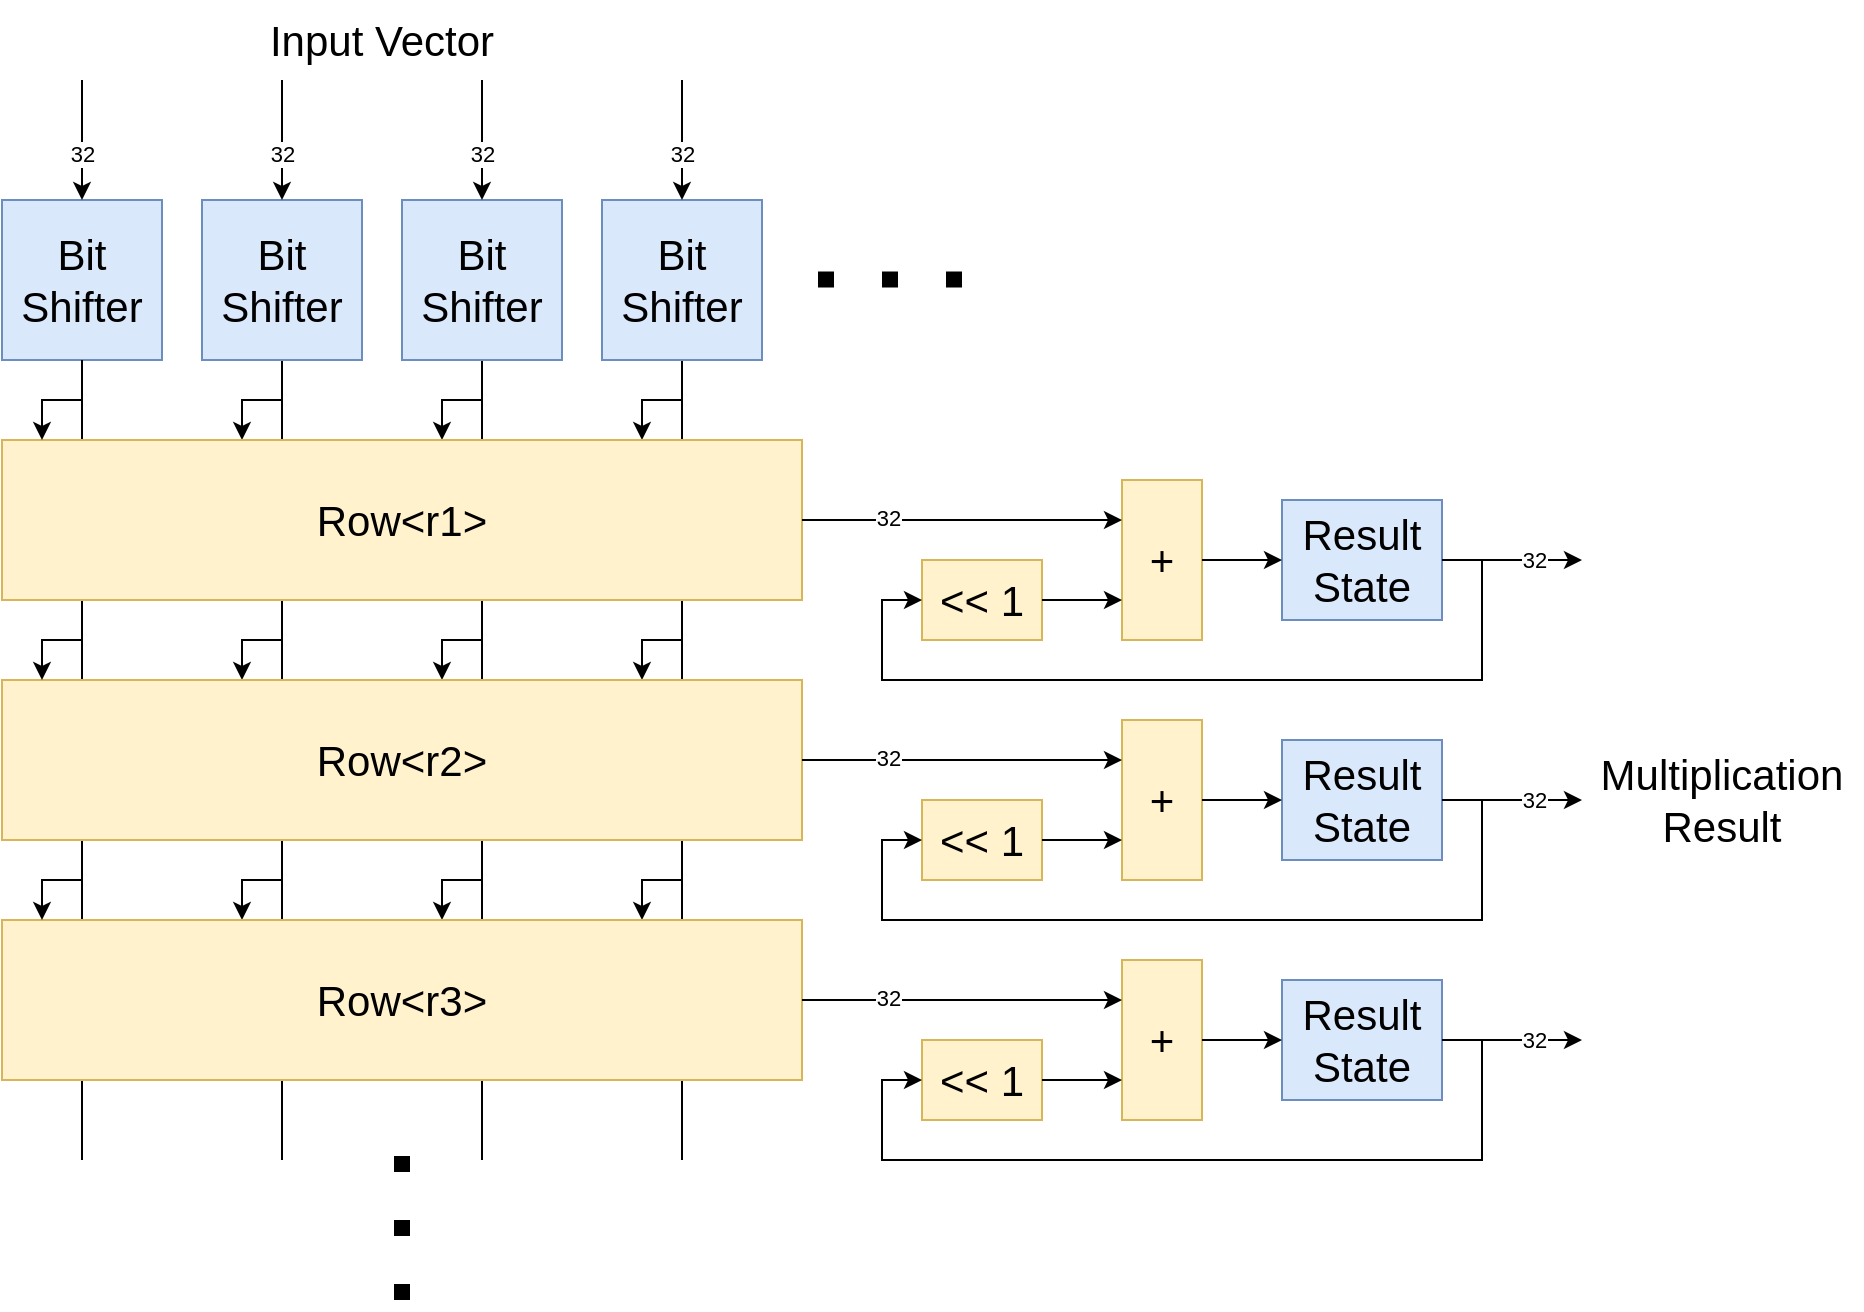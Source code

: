 <mxfile version="21.6.5" type="device">
  <diagram name="Page-1" id="RhwJ1dadL7hPx_7IoImD">
    <mxGraphModel dx="1672" dy="1733" grid="1" gridSize="10" guides="1" tooltips="1" connect="1" arrows="1" fold="1" page="1" pageScale="1" pageWidth="827" pageHeight="1169" math="0" shadow="0">
      <root>
        <mxCell id="0" />
        <mxCell id="1" parent="0" />
        <mxCell id="Fn3bjYXnJyrKRRT9dsfX-71" value="" style="endArrow=none;html=1;rounded=0;exitX=0.5;exitY=1;exitDx=0;exitDy=0;" parent="1" edge="1">
          <mxGeometry width="50" height="50" relative="1" as="geometry">
            <mxPoint x="200" y="300" as="sourcePoint" />
            <mxPoint x="200" y="700" as="targetPoint" />
          </mxGeometry>
        </mxCell>
        <mxCell id="Fn3bjYXnJyrKRRT9dsfX-72" value="" style="endArrow=none;html=1;rounded=0;exitX=0.5;exitY=1;exitDx=0;exitDy=0;" parent="1" edge="1">
          <mxGeometry width="50" height="50" relative="1" as="geometry">
            <mxPoint x="300" y="300" as="sourcePoint" />
            <mxPoint x="300" y="700" as="targetPoint" />
          </mxGeometry>
        </mxCell>
        <mxCell id="Fn3bjYXnJyrKRRT9dsfX-73" value="" style="endArrow=none;html=1;rounded=0;exitX=0.5;exitY=1;exitDx=0;exitDy=0;" parent="1" edge="1">
          <mxGeometry width="50" height="50" relative="1" as="geometry">
            <mxPoint x="400" y="300" as="sourcePoint" />
            <mxPoint x="400" y="700" as="targetPoint" />
          </mxGeometry>
        </mxCell>
        <mxCell id="Fn3bjYXnJyrKRRT9dsfX-37" value="+" style="rounded=0;whiteSpace=wrap;html=1;fontSize=21;fillColor=#fff2cc;strokeColor=#d6b656;" parent="1" vertex="1">
          <mxGeometry x="620" y="360" width="40" height="80" as="geometry" />
        </mxCell>
        <mxCell id="Fn3bjYXnJyrKRRT9dsfX-39" value="Result&lt;br style=&quot;font-size: 21px;&quot;&gt;State" style="rounded=0;whiteSpace=wrap;html=1;fontSize=21;fillColor=#dae8fc;strokeColor=#6c8ebf;" parent="1" vertex="1">
          <mxGeometry x="700" y="370" width="80" height="60" as="geometry" />
        </mxCell>
        <mxCell id="Fn3bjYXnJyrKRRT9dsfX-41" value="&amp;lt;&amp;lt; 1" style="rounded=0;whiteSpace=wrap;html=1;fontSize=21;fillColor=#fff2cc;strokeColor=#d6b656;" parent="1" vertex="1">
          <mxGeometry x="520" y="400" width="60" height="40" as="geometry" />
        </mxCell>
        <mxCell id="Fn3bjYXnJyrKRRT9dsfX-42" value="Bit&lt;br style=&quot;font-size: 21px;&quot;&gt;Shifter" style="rounded=0;whiteSpace=wrap;html=1;fontSize=21;fillColor=#dae8fc;strokeColor=#6c8ebf;" parent="1" vertex="1">
          <mxGeometry x="60" y="220" width="80" height="80" as="geometry" />
        </mxCell>
        <mxCell id="Fn3bjYXnJyrKRRT9dsfX-43" value="Bit&lt;br style=&quot;font-size: 21px;&quot;&gt;Shifter" style="rounded=0;whiteSpace=wrap;html=1;fontSize=21;fillColor=#dae8fc;strokeColor=#6c8ebf;" parent="1" vertex="1">
          <mxGeometry x="160" y="220" width="80" height="80" as="geometry" />
        </mxCell>
        <mxCell id="Fn3bjYXnJyrKRRT9dsfX-44" value="Bit&lt;br style=&quot;font-size: 21px;&quot;&gt;Shifter" style="rounded=0;whiteSpace=wrap;html=1;fontSize=21;fillColor=#dae8fc;strokeColor=#6c8ebf;" parent="1" vertex="1">
          <mxGeometry x="260" y="220" width="80" height="80" as="geometry" />
        </mxCell>
        <mxCell id="Fn3bjYXnJyrKRRT9dsfX-45" value="Bit&lt;br style=&quot;font-size: 21px;&quot;&gt;Shifter" style="rounded=0;whiteSpace=wrap;html=1;fontSize=21;fillColor=#dae8fc;strokeColor=#6c8ebf;" parent="1" vertex="1">
          <mxGeometry x="360" y="220" width="80" height="80" as="geometry" />
        </mxCell>
        <mxCell id="Fn3bjYXnJyrKRRT9dsfX-47" value="" style="endArrow=none;dashed=1;html=1;dashPattern=1 3;strokeWidth=8;rounded=0;fontSize=16;" parent="1" edge="1">
          <mxGeometry width="50" height="50" relative="1" as="geometry">
            <mxPoint x="540" y="259.71" as="sourcePoint" />
            <mxPoint x="460" y="259.71" as="targetPoint" />
          </mxGeometry>
        </mxCell>
        <mxCell id="Fn3bjYXnJyrKRRT9dsfX-48" value="" style="endArrow=none;html=1;rounded=0;exitX=0.5;exitY=1;exitDx=0;exitDy=0;" parent="1" source="Fn3bjYXnJyrKRRT9dsfX-42" edge="1">
          <mxGeometry width="50" height="50" relative="1" as="geometry">
            <mxPoint x="230" y="690" as="sourcePoint" />
            <mxPoint x="100" y="700" as="targetPoint" />
          </mxGeometry>
        </mxCell>
        <mxCell id="Fn3bjYXnJyrKRRT9dsfX-52" value="" style="endArrow=classic;html=1;rounded=0;entryX=0.042;entryY=0;entryDx=0;entryDy=0;entryPerimeter=0;" parent="1" edge="1">
          <mxGeometry width="50" height="50" relative="1" as="geometry">
            <mxPoint x="200" y="320" as="sourcePoint" />
            <mxPoint x="180" y="340" as="targetPoint" />
            <Array as="points">
              <mxPoint x="180" y="320" />
            </Array>
          </mxGeometry>
        </mxCell>
        <mxCell id="Fn3bjYXnJyrKRRT9dsfX-54" value="" style="endArrow=classic;html=1;rounded=0;entryX=0.042;entryY=0;entryDx=0;entryDy=0;entryPerimeter=0;" parent="1" edge="1">
          <mxGeometry width="50" height="50" relative="1" as="geometry">
            <mxPoint x="300" y="320" as="sourcePoint" />
            <mxPoint x="280" y="340" as="targetPoint" />
            <Array as="points">
              <mxPoint x="280" y="320" />
            </Array>
          </mxGeometry>
        </mxCell>
        <mxCell id="Fn3bjYXnJyrKRRT9dsfX-56" value="" style="endArrow=classic;html=1;rounded=0;entryX=0.042;entryY=0;entryDx=0;entryDy=0;entryPerimeter=0;" parent="1" edge="1">
          <mxGeometry width="50" height="50" relative="1" as="geometry">
            <mxPoint x="400" y="320" as="sourcePoint" />
            <mxPoint x="380" y="340" as="targetPoint" />
            <Array as="points">
              <mxPoint x="380" y="320" />
            </Array>
          </mxGeometry>
        </mxCell>
        <mxCell id="Fn3bjYXnJyrKRRT9dsfX-46" value="Row&amp;lt;r1&amp;gt;" style="rounded=0;whiteSpace=wrap;html=1;fontSize=21;fillColor=#fff2cc;strokeColor=#d6b656;" parent="1" vertex="1">
          <mxGeometry x="60" y="340" width="400" height="80" as="geometry" />
        </mxCell>
        <mxCell id="Fn3bjYXnJyrKRRT9dsfX-57" value="" style="endArrow=classic;html=1;rounded=0;" parent="1" edge="1">
          <mxGeometry width="50" height="50" relative="1" as="geometry">
            <mxPoint x="100" y="160" as="sourcePoint" />
            <mxPoint x="100" y="220" as="targetPoint" />
          </mxGeometry>
        </mxCell>
        <mxCell id="Fn3bjYXnJyrKRRT9dsfX-83" value="32" style="edgeLabel;html=1;align=center;verticalAlign=middle;resizable=0;points=[];" parent="Fn3bjYXnJyrKRRT9dsfX-57" vertex="1" connectable="0">
          <mxGeometry x="0.317" relative="1" as="geometry">
            <mxPoint y="-3" as="offset" />
          </mxGeometry>
        </mxCell>
        <mxCell id="Fn3bjYXnJyrKRRT9dsfX-62" value="" style="endArrow=classic;html=1;rounded=0;entryX=0.042;entryY=0;entryDx=0;entryDy=0;entryPerimeter=0;" parent="1" edge="1">
          <mxGeometry width="50" height="50" relative="1" as="geometry">
            <mxPoint x="200" y="440" as="sourcePoint" />
            <mxPoint x="180" y="460" as="targetPoint" />
            <Array as="points">
              <mxPoint x="180" y="440" />
            </Array>
          </mxGeometry>
        </mxCell>
        <mxCell id="Fn3bjYXnJyrKRRT9dsfX-63" value="" style="endArrow=classic;html=1;rounded=0;entryX=0.042;entryY=0;entryDx=0;entryDy=0;entryPerimeter=0;" parent="1" edge="1">
          <mxGeometry width="50" height="50" relative="1" as="geometry">
            <mxPoint x="300" y="440" as="sourcePoint" />
            <mxPoint x="280" y="460" as="targetPoint" />
            <Array as="points">
              <mxPoint x="280" y="440" />
            </Array>
          </mxGeometry>
        </mxCell>
        <mxCell id="Fn3bjYXnJyrKRRT9dsfX-64" value="" style="endArrow=classic;html=1;rounded=0;entryX=0.042;entryY=0;entryDx=0;entryDy=0;entryPerimeter=0;" parent="1" edge="1">
          <mxGeometry width="50" height="50" relative="1" as="geometry">
            <mxPoint x="400" y="440" as="sourcePoint" />
            <mxPoint x="380" y="460" as="targetPoint" />
            <Array as="points">
              <mxPoint x="380" y="440" />
            </Array>
          </mxGeometry>
        </mxCell>
        <mxCell id="Fn3bjYXnJyrKRRT9dsfX-65" value="Row&amp;lt;r2&amp;gt;" style="rounded=0;whiteSpace=wrap;html=1;fontSize=21;fillColor=#fff2cc;strokeColor=#d6b656;" parent="1" vertex="1">
          <mxGeometry x="60" y="460" width="400" height="80" as="geometry" />
        </mxCell>
        <mxCell id="Fn3bjYXnJyrKRRT9dsfX-67" value="" style="endArrow=classic;html=1;rounded=0;entryX=0.042;entryY=0;entryDx=0;entryDy=0;entryPerimeter=0;" parent="1" edge="1">
          <mxGeometry width="50" height="50" relative="1" as="geometry">
            <mxPoint x="200" y="560" as="sourcePoint" />
            <mxPoint x="180" y="580" as="targetPoint" />
            <Array as="points">
              <mxPoint x="180" y="560" />
            </Array>
          </mxGeometry>
        </mxCell>
        <mxCell id="Fn3bjYXnJyrKRRT9dsfX-68" value="" style="endArrow=classic;html=1;rounded=0;entryX=0.042;entryY=0;entryDx=0;entryDy=0;entryPerimeter=0;" parent="1" edge="1">
          <mxGeometry width="50" height="50" relative="1" as="geometry">
            <mxPoint x="300" y="560" as="sourcePoint" />
            <mxPoint x="280" y="580" as="targetPoint" />
            <Array as="points">
              <mxPoint x="280" y="560" />
            </Array>
          </mxGeometry>
        </mxCell>
        <mxCell id="Fn3bjYXnJyrKRRT9dsfX-69" value="" style="endArrow=classic;html=1;rounded=0;entryX=0.042;entryY=0;entryDx=0;entryDy=0;entryPerimeter=0;" parent="1" edge="1">
          <mxGeometry width="50" height="50" relative="1" as="geometry">
            <mxPoint x="400" y="560" as="sourcePoint" />
            <mxPoint x="380" y="580" as="targetPoint" />
            <Array as="points">
              <mxPoint x="380" y="560" />
            </Array>
          </mxGeometry>
        </mxCell>
        <mxCell id="Fn3bjYXnJyrKRRT9dsfX-70" value="Row&amp;lt;r3&amp;gt;" style="rounded=0;whiteSpace=wrap;html=1;fontSize=21;fillColor=#fff2cc;strokeColor=#d6b656;" parent="1" vertex="1">
          <mxGeometry x="60" y="580" width="400" height="80" as="geometry" />
        </mxCell>
        <mxCell id="Fn3bjYXnJyrKRRT9dsfX-74" value="" style="endArrow=none;dashed=1;html=1;dashPattern=1 3;strokeWidth=8;rounded=0;fontSize=16;" parent="1" edge="1">
          <mxGeometry width="50" height="50" relative="1" as="geometry">
            <mxPoint x="260" y="770" as="sourcePoint" />
            <mxPoint x="260" y="690" as="targetPoint" />
          </mxGeometry>
        </mxCell>
        <mxCell id="Fn3bjYXnJyrKRRT9dsfX-75" value="" style="endArrow=classic;html=1;rounded=0;entryX=0.042;entryY=0;entryDx=0;entryDy=0;entryPerimeter=0;" parent="1" edge="1">
          <mxGeometry width="50" height="50" relative="1" as="geometry">
            <mxPoint x="100" y="320" as="sourcePoint" />
            <mxPoint x="80" y="340" as="targetPoint" />
            <Array as="points">
              <mxPoint x="80" y="320" />
            </Array>
          </mxGeometry>
        </mxCell>
        <mxCell id="Fn3bjYXnJyrKRRT9dsfX-76" value="" style="endArrow=classic;html=1;rounded=0;entryX=0.042;entryY=0;entryDx=0;entryDy=0;entryPerimeter=0;" parent="1" edge="1">
          <mxGeometry width="50" height="50" relative="1" as="geometry">
            <mxPoint x="100" y="440" as="sourcePoint" />
            <mxPoint x="80" y="460" as="targetPoint" />
            <Array as="points">
              <mxPoint x="80" y="440" />
            </Array>
          </mxGeometry>
        </mxCell>
        <mxCell id="Fn3bjYXnJyrKRRT9dsfX-77" value="" style="endArrow=classic;html=1;rounded=0;entryX=0.042;entryY=0;entryDx=0;entryDy=0;entryPerimeter=0;" parent="1" edge="1">
          <mxGeometry width="50" height="50" relative="1" as="geometry">
            <mxPoint x="100" y="560" as="sourcePoint" />
            <mxPoint x="80" y="580" as="targetPoint" />
            <Array as="points">
              <mxPoint x="80" y="560" />
            </Array>
          </mxGeometry>
        </mxCell>
        <mxCell id="Fn3bjYXnJyrKRRT9dsfX-78" value="" style="endArrow=classic;html=1;rounded=0;exitX=1;exitY=0.5;exitDx=0;exitDy=0;entryX=0;entryY=0.25;entryDx=0;entryDy=0;" parent="1" source="Fn3bjYXnJyrKRRT9dsfX-46" target="Fn3bjYXnJyrKRRT9dsfX-37" edge="1">
          <mxGeometry width="50" height="50" relative="1" as="geometry">
            <mxPoint x="480" y="380" as="sourcePoint" />
            <mxPoint x="530" y="590" as="targetPoint" />
          </mxGeometry>
        </mxCell>
        <mxCell id="Fn3bjYXnJyrKRRT9dsfX-90" value="32" style="edgeLabel;html=1;align=center;verticalAlign=middle;resizable=0;points=[];" parent="Fn3bjYXnJyrKRRT9dsfX-78" vertex="1" connectable="0">
          <mxGeometry x="-0.461" y="1" relative="1" as="geometry">
            <mxPoint as="offset" />
          </mxGeometry>
        </mxCell>
        <mxCell id="Fn3bjYXnJyrKRRT9dsfX-79" value="" style="endArrow=classic;html=1;rounded=0;exitX=1;exitY=0.5;exitDx=0;exitDy=0;entryX=0;entryY=0.75;entryDx=0;entryDy=0;" parent="1" source="Fn3bjYXnJyrKRRT9dsfX-41" target="Fn3bjYXnJyrKRRT9dsfX-37" edge="1">
          <mxGeometry width="50" height="50" relative="1" as="geometry">
            <mxPoint x="490" y="390" as="sourcePoint" />
            <mxPoint x="630" y="390" as="targetPoint" />
          </mxGeometry>
        </mxCell>
        <mxCell id="Fn3bjYXnJyrKRRT9dsfX-80" value="" style="endArrow=classic;html=1;rounded=0;exitX=1;exitY=0.5;exitDx=0;exitDy=0;entryX=0;entryY=0.75;entryDx=0;entryDy=0;" parent="1" edge="1">
          <mxGeometry width="50" height="50" relative="1" as="geometry">
            <mxPoint x="660" y="400" as="sourcePoint" />
            <mxPoint x="700" y="400" as="targetPoint" />
          </mxGeometry>
        </mxCell>
        <mxCell id="Fn3bjYXnJyrKRRT9dsfX-81" value="" style="endArrow=classic;html=1;rounded=0;exitX=1;exitY=0.5;exitDx=0;exitDy=0;entryX=0;entryY=0.5;entryDx=0;entryDy=0;" parent="1" target="Fn3bjYXnJyrKRRT9dsfX-41" edge="1">
          <mxGeometry width="50" height="50" relative="1" as="geometry">
            <mxPoint x="780" y="400" as="sourcePoint" />
            <mxPoint x="820" y="400" as="targetPoint" />
            <Array as="points">
              <mxPoint x="800" y="400" />
              <mxPoint x="800" y="460" />
              <mxPoint x="500" y="460" />
              <mxPoint x="500" y="420" />
            </Array>
          </mxGeometry>
        </mxCell>
        <mxCell id="Fn3bjYXnJyrKRRT9dsfX-92" value="+" style="rounded=0;whiteSpace=wrap;html=1;fontSize=21;fillColor=#fff2cc;strokeColor=#d6b656;" parent="1" vertex="1">
          <mxGeometry x="620" y="480" width="40" height="80" as="geometry" />
        </mxCell>
        <mxCell id="Fn3bjYXnJyrKRRT9dsfX-93" value="Result&lt;br style=&quot;font-size: 21px;&quot;&gt;State" style="rounded=0;whiteSpace=wrap;html=1;fontSize=21;fillColor=#dae8fc;strokeColor=#6c8ebf;" parent="1" vertex="1">
          <mxGeometry x="700" y="490" width="80" height="60" as="geometry" />
        </mxCell>
        <mxCell id="Fn3bjYXnJyrKRRT9dsfX-94" value="&amp;lt;&amp;lt; 1" style="rounded=0;whiteSpace=wrap;html=1;fontSize=21;fillColor=#fff2cc;strokeColor=#d6b656;" parent="1" vertex="1">
          <mxGeometry x="520" y="520" width="60" height="40" as="geometry" />
        </mxCell>
        <mxCell id="Fn3bjYXnJyrKRRT9dsfX-95" value="" style="endArrow=classic;html=1;rounded=0;exitX=1;exitY=0.5;exitDx=0;exitDy=0;entryX=0;entryY=0.25;entryDx=0;entryDy=0;" parent="1" source="Fn3bjYXnJyrKRRT9dsfX-65" target="Fn3bjYXnJyrKRRT9dsfX-92" edge="1">
          <mxGeometry width="50" height="50" relative="1" as="geometry">
            <mxPoint x="480" y="500" as="sourcePoint" />
            <mxPoint x="530" y="710" as="targetPoint" />
          </mxGeometry>
        </mxCell>
        <mxCell id="Fn3bjYXnJyrKRRT9dsfX-96" value="32" style="edgeLabel;html=1;align=center;verticalAlign=middle;resizable=0;points=[];" parent="Fn3bjYXnJyrKRRT9dsfX-95" vertex="1" connectable="0">
          <mxGeometry x="-0.461" y="1" relative="1" as="geometry">
            <mxPoint as="offset" />
          </mxGeometry>
        </mxCell>
        <mxCell id="Fn3bjYXnJyrKRRT9dsfX-97" value="" style="endArrow=classic;html=1;rounded=0;exitX=1;exitY=0.5;exitDx=0;exitDy=0;entryX=0;entryY=0.75;entryDx=0;entryDy=0;" parent="1" source="Fn3bjYXnJyrKRRT9dsfX-94" target="Fn3bjYXnJyrKRRT9dsfX-92" edge="1">
          <mxGeometry width="50" height="50" relative="1" as="geometry">
            <mxPoint x="490" y="510" as="sourcePoint" />
            <mxPoint x="630" y="510" as="targetPoint" />
          </mxGeometry>
        </mxCell>
        <mxCell id="Fn3bjYXnJyrKRRT9dsfX-98" value="" style="endArrow=classic;html=1;rounded=0;exitX=1;exitY=0.5;exitDx=0;exitDy=0;entryX=0;entryY=0.75;entryDx=0;entryDy=0;" parent="1" edge="1">
          <mxGeometry width="50" height="50" relative="1" as="geometry">
            <mxPoint x="660" y="520" as="sourcePoint" />
            <mxPoint x="700" y="520" as="targetPoint" />
          </mxGeometry>
        </mxCell>
        <mxCell id="Fn3bjYXnJyrKRRT9dsfX-99" value="" style="endArrow=classic;html=1;rounded=0;exitX=1;exitY=0.5;exitDx=0;exitDy=0;entryX=0;entryY=0.5;entryDx=0;entryDy=0;" parent="1" target="Fn3bjYXnJyrKRRT9dsfX-94" edge="1">
          <mxGeometry width="50" height="50" relative="1" as="geometry">
            <mxPoint x="780" y="520" as="sourcePoint" />
            <mxPoint x="820" y="520" as="targetPoint" />
            <Array as="points">
              <mxPoint x="800" y="520" />
              <mxPoint x="800" y="580" />
              <mxPoint x="500" y="580" />
              <mxPoint x="500" y="540" />
            </Array>
          </mxGeometry>
        </mxCell>
        <mxCell id="Fn3bjYXnJyrKRRT9dsfX-102" value="+" style="rounded=0;whiteSpace=wrap;html=1;fontSize=21;fillColor=#fff2cc;strokeColor=#d6b656;" parent="1" vertex="1">
          <mxGeometry x="620" y="600" width="40" height="80" as="geometry" />
        </mxCell>
        <mxCell id="Fn3bjYXnJyrKRRT9dsfX-103" value="Result&lt;br style=&quot;font-size: 21px;&quot;&gt;State" style="rounded=0;whiteSpace=wrap;html=1;fontSize=21;fillColor=#dae8fc;strokeColor=#6c8ebf;" parent="1" vertex="1">
          <mxGeometry x="700" y="610" width="80" height="60" as="geometry" />
        </mxCell>
        <mxCell id="Fn3bjYXnJyrKRRT9dsfX-104" value="&amp;lt;&amp;lt; 1" style="rounded=0;whiteSpace=wrap;html=1;fontSize=21;fillColor=#fff2cc;strokeColor=#d6b656;" parent="1" vertex="1">
          <mxGeometry x="520" y="640" width="60" height="40" as="geometry" />
        </mxCell>
        <mxCell id="Fn3bjYXnJyrKRRT9dsfX-105" value="" style="endArrow=classic;html=1;rounded=0;exitX=1;exitY=0.5;exitDx=0;exitDy=0;entryX=0;entryY=0.25;entryDx=0;entryDy=0;" parent="1" source="Fn3bjYXnJyrKRRT9dsfX-70" target="Fn3bjYXnJyrKRRT9dsfX-102" edge="1">
          <mxGeometry width="50" height="50" relative="1" as="geometry">
            <mxPoint x="480" y="620" as="sourcePoint" />
            <mxPoint x="530" y="830" as="targetPoint" />
          </mxGeometry>
        </mxCell>
        <mxCell id="Fn3bjYXnJyrKRRT9dsfX-106" value="32" style="edgeLabel;html=1;align=center;verticalAlign=middle;resizable=0;points=[];" parent="Fn3bjYXnJyrKRRT9dsfX-105" vertex="1" connectable="0">
          <mxGeometry x="-0.461" y="1" relative="1" as="geometry">
            <mxPoint as="offset" />
          </mxGeometry>
        </mxCell>
        <mxCell id="Fn3bjYXnJyrKRRT9dsfX-107" value="" style="endArrow=classic;html=1;rounded=0;exitX=1;exitY=0.5;exitDx=0;exitDy=0;entryX=0;entryY=0.75;entryDx=0;entryDy=0;" parent="1" source="Fn3bjYXnJyrKRRT9dsfX-104" target="Fn3bjYXnJyrKRRT9dsfX-102" edge="1">
          <mxGeometry width="50" height="50" relative="1" as="geometry">
            <mxPoint x="490" y="630" as="sourcePoint" />
            <mxPoint x="630" y="630" as="targetPoint" />
          </mxGeometry>
        </mxCell>
        <mxCell id="Fn3bjYXnJyrKRRT9dsfX-108" value="" style="endArrow=classic;html=1;rounded=0;exitX=1;exitY=0.5;exitDx=0;exitDy=0;entryX=0;entryY=0.75;entryDx=0;entryDy=0;" parent="1" edge="1">
          <mxGeometry width="50" height="50" relative="1" as="geometry">
            <mxPoint x="660" y="640" as="sourcePoint" />
            <mxPoint x="700" y="640" as="targetPoint" />
          </mxGeometry>
        </mxCell>
        <mxCell id="Fn3bjYXnJyrKRRT9dsfX-109" value="" style="endArrow=classic;html=1;rounded=0;exitX=1;exitY=0.5;exitDx=0;exitDy=0;entryX=0;entryY=0.5;entryDx=0;entryDy=0;" parent="1" target="Fn3bjYXnJyrKRRT9dsfX-104" edge="1">
          <mxGeometry width="50" height="50" relative="1" as="geometry">
            <mxPoint x="780" y="640" as="sourcePoint" />
            <mxPoint x="820" y="640" as="targetPoint" />
            <Array as="points">
              <mxPoint x="800" y="640" />
              <mxPoint x="800" y="700" />
              <mxPoint x="500" y="700" />
              <mxPoint x="500" y="660" />
            </Array>
          </mxGeometry>
        </mxCell>
        <mxCell id="Fn3bjYXnJyrKRRT9dsfX-111" value="" style="endArrow=classic;html=1;rounded=0;exitX=1;exitY=0.5;exitDx=0;exitDy=0;" parent="1" edge="1">
          <mxGeometry width="50" height="50" relative="1" as="geometry">
            <mxPoint x="780" y="640" as="sourcePoint" />
            <mxPoint x="850" y="640" as="targetPoint" />
          </mxGeometry>
        </mxCell>
        <mxCell id="Fn3bjYXnJyrKRRT9dsfX-112" value="32" style="edgeLabel;html=1;align=center;verticalAlign=middle;resizable=0;points=[];" parent="Fn3bjYXnJyrKRRT9dsfX-111" vertex="1" connectable="0">
          <mxGeometry x="0.306" relative="1" as="geometry">
            <mxPoint as="offset" />
          </mxGeometry>
        </mxCell>
        <mxCell id="Fn3bjYXnJyrKRRT9dsfX-113" value="" style="endArrow=classic;html=1;rounded=0;exitX=1;exitY=0.5;exitDx=0;exitDy=0;" parent="1" edge="1">
          <mxGeometry width="50" height="50" relative="1" as="geometry">
            <mxPoint x="780" y="520" as="sourcePoint" />
            <mxPoint x="850" y="520" as="targetPoint" />
          </mxGeometry>
        </mxCell>
        <mxCell id="Fn3bjYXnJyrKRRT9dsfX-114" value="32" style="edgeLabel;html=1;align=center;verticalAlign=middle;resizable=0;points=[];" parent="Fn3bjYXnJyrKRRT9dsfX-113" vertex="1" connectable="0">
          <mxGeometry x="0.306" relative="1" as="geometry">
            <mxPoint as="offset" />
          </mxGeometry>
        </mxCell>
        <mxCell id="Fn3bjYXnJyrKRRT9dsfX-115" value="" style="endArrow=classic;html=1;rounded=0;exitX=1;exitY=0.5;exitDx=0;exitDy=0;" parent="1" edge="1">
          <mxGeometry width="50" height="50" relative="1" as="geometry">
            <mxPoint x="780" y="400" as="sourcePoint" />
            <mxPoint x="850" y="400" as="targetPoint" />
          </mxGeometry>
        </mxCell>
        <mxCell id="Fn3bjYXnJyrKRRT9dsfX-116" value="32" style="edgeLabel;html=1;align=center;verticalAlign=middle;resizable=0;points=[];" parent="Fn3bjYXnJyrKRRT9dsfX-115" vertex="1" connectable="0">
          <mxGeometry x="0.306" relative="1" as="geometry">
            <mxPoint as="offset" />
          </mxGeometry>
        </mxCell>
        <mxCell id="Fn3bjYXnJyrKRRT9dsfX-117" value="" style="endArrow=classic;html=1;rounded=0;" parent="1" edge="1">
          <mxGeometry width="50" height="50" relative="1" as="geometry">
            <mxPoint x="200" y="160" as="sourcePoint" />
            <mxPoint x="200" y="220" as="targetPoint" />
          </mxGeometry>
        </mxCell>
        <mxCell id="Fn3bjYXnJyrKRRT9dsfX-118" value="32" style="edgeLabel;html=1;align=center;verticalAlign=middle;resizable=0;points=[];" parent="Fn3bjYXnJyrKRRT9dsfX-117" vertex="1" connectable="0">
          <mxGeometry x="0.317" relative="1" as="geometry">
            <mxPoint y="-3" as="offset" />
          </mxGeometry>
        </mxCell>
        <mxCell id="Fn3bjYXnJyrKRRT9dsfX-119" value="" style="endArrow=classic;html=1;rounded=0;" parent="1" edge="1">
          <mxGeometry width="50" height="50" relative="1" as="geometry">
            <mxPoint x="300" y="160" as="sourcePoint" />
            <mxPoint x="300" y="220" as="targetPoint" />
          </mxGeometry>
        </mxCell>
        <mxCell id="Fn3bjYXnJyrKRRT9dsfX-120" value="32" style="edgeLabel;html=1;align=center;verticalAlign=middle;resizable=0;points=[];" parent="Fn3bjYXnJyrKRRT9dsfX-119" vertex="1" connectable="0">
          <mxGeometry x="0.317" relative="1" as="geometry">
            <mxPoint y="-3" as="offset" />
          </mxGeometry>
        </mxCell>
        <mxCell id="Fn3bjYXnJyrKRRT9dsfX-121" value="" style="endArrow=classic;html=1;rounded=0;" parent="1" edge="1">
          <mxGeometry width="50" height="50" relative="1" as="geometry">
            <mxPoint x="400" y="160" as="sourcePoint" />
            <mxPoint x="400" y="220" as="targetPoint" />
          </mxGeometry>
        </mxCell>
        <mxCell id="Fn3bjYXnJyrKRRT9dsfX-122" value="32" style="edgeLabel;html=1;align=center;verticalAlign=middle;resizable=0;points=[];" parent="Fn3bjYXnJyrKRRT9dsfX-121" vertex="1" connectable="0">
          <mxGeometry x="0.317" relative="1" as="geometry">
            <mxPoint y="-3" as="offset" />
          </mxGeometry>
        </mxCell>
        <mxCell id="wsi_hVd9YbxsSCT8QXVV-1" value="Input Vector" style="text;html=1;strokeColor=none;fillColor=none;align=center;verticalAlign=middle;whiteSpace=wrap;rounded=0;fontSize=21;" vertex="1" parent="1">
          <mxGeometry x="80" y="120" width="340" height="40" as="geometry" />
        </mxCell>
        <mxCell id="wsi_hVd9YbxsSCT8QXVV-2" value="Multiplication Result" style="text;html=1;strokeColor=none;fillColor=none;align=center;verticalAlign=middle;whiteSpace=wrap;rounded=0;fontSize=21;" vertex="1" parent="1">
          <mxGeometry x="850" y="490" width="140" height="60" as="geometry" />
        </mxCell>
      </root>
    </mxGraphModel>
  </diagram>
</mxfile>
